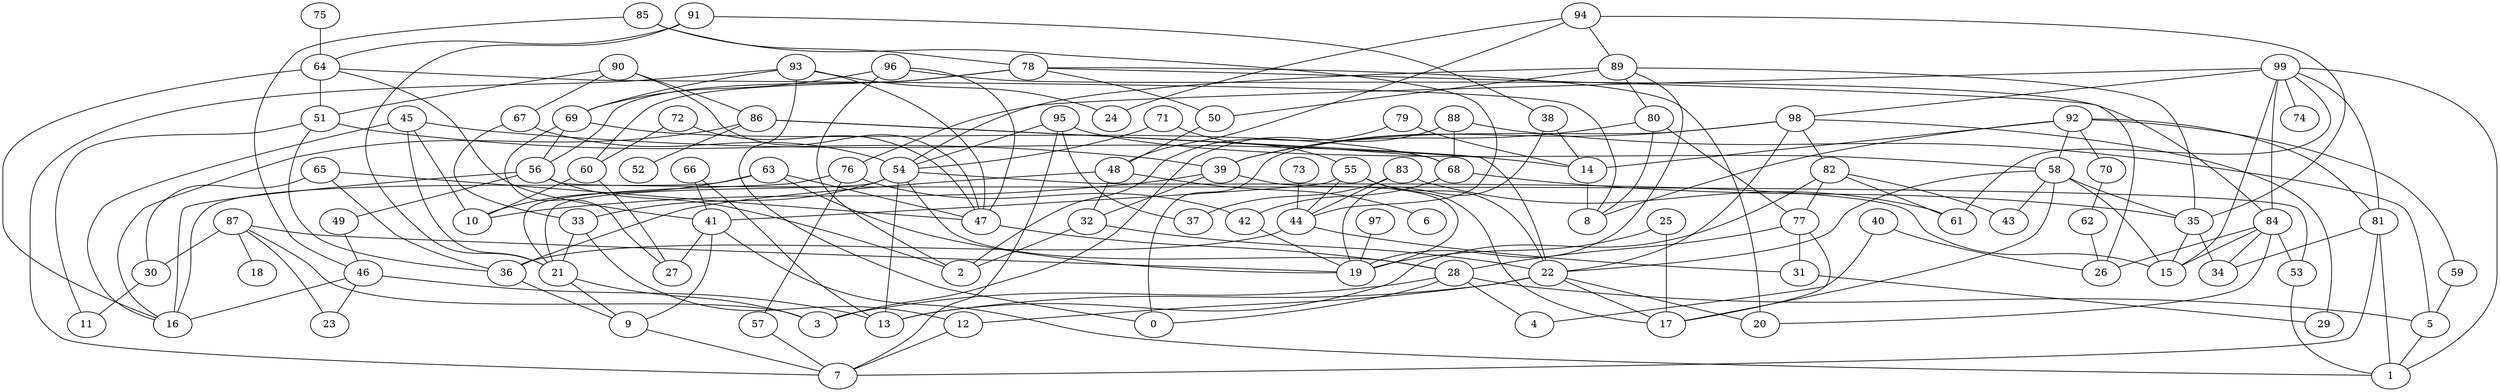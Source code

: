 /* Created by igraph 0.7.0 */
graph {
  0;
  1;
  2;
  3;
  4;
  5;
  6;
  7;
  8;
  9;
  10;
  11;
  12;
  13;
  14;
  15;
  16;
  17;
  18;
  19;
  20;
  21;
  22;
  23;
  24;
  25;
  26;
  27;
  28;
  29;
  30;
  31;
  32;
  33;
  34;
  35;
  36;
  37;
  38;
  39;
  40;
  41;
  42;
  43;
  44;
  45;
  46;
  47;
  48;
  49;
  50;
  51;
  52;
  53;
  54;
  55;
  56;
  57;
  58;
  59;
  60;
  61;
  62;
  63;
  64;
  65;
  66;
  67;
  68;
  69;
  70;
  71;
  72;
  73;
  74;
  75;
  76;
  77;
  78;
  79;
  80;
  81;
  82;
  83;
  84;
  85;
  86;
  87;
  88;
  89;
  90;
  91;
  92;
  93;
  94;
  95;
  96;
  97;
  98;
  99;

  28 -- 0;
  93 -- 0;
  98 -- 0;
  5 -- 1;
  41 -- 1;
  53 -- 1;
  81 -- 1;
  99 -- 1;
  32 -- 2;
  56 -- 2;
  79 -- 2;
  96 -- 2;
  21 -- 3;
  28 -- 3;
  87 -- 3;
  88 -- 3;
  28 -- 4;
  40 -- 4;
  28 -- 5;
  59 -- 5;
  88 -- 5;
  48 -- 6;
  9 -- 7;
  12 -- 7;
  57 -- 7;
  81 -- 7;
  93 -- 7;
  95 -- 7;
  14 -- 8;
  64 -- 8;
  80 -- 8;
  92 -- 8;
  21 -- 9;
  36 -- 9;
  41 -- 9;
  39 -- 10;
  45 -- 10;
  60 -- 10;
  63 -- 10;
  30 -- 11;
  51 -- 11;
  22 -- 12;
  33 -- 12;
  22 -- 13;
  46 -- 13;
  54 -- 13;
  66 -- 13;
  82 -- 13;
  38 -- 14;
  45 -- 14;
  79 -- 14;
  92 -- 14;
  35 -- 15;
  54 -- 15;
  58 -- 15;
  84 -- 15;
  99 -- 15;
  45 -- 16;
  46 -- 16;
  56 -- 16;
  63 -- 16;
  64 -- 16;
  86 -- 16;
  22 -- 17;
  25 -- 17;
  55 -- 17;
  58 -- 17;
  77 -- 17;
  87 -- 18;
  25 -- 19;
  38 -- 19;
  39 -- 19;
  42 -- 19;
  63 -- 19;
  87 -- 19;
  89 -- 19;
  97 -- 19;
  22 -- 20;
  78 -- 20;
  84 -- 20;
  33 -- 21;
  45 -- 21;
  54 -- 21;
  76 -- 21;
  91 -- 21;
  32 -- 22;
  55 -- 22;
  58 -- 22;
  86 -- 22;
  98 -- 22;
  46 -- 23;
  87 -- 23;
  93 -- 24;
  94 -- 24;
  40 -- 26;
  62 -- 26;
  78 -- 26;
  84 -- 26;
  41 -- 27;
  60 -- 27;
  69 -- 27;
  47 -- 28;
  54 -- 28;
  77 -- 28;
  31 -- 29;
  98 -- 29;
  65 -- 30;
  87 -- 30;
  44 -- 31;
  77 -- 31;
  39 -- 32;
  48 -- 32;
  54 -- 33;
  67 -- 33;
  35 -- 34;
  81 -- 34;
  84 -- 34;
  58 -- 35;
  68 -- 35;
  89 -- 35;
  94 -- 35;
  44 -- 36;
  48 -- 36;
  51 -- 36;
  65 -- 36;
  83 -- 37;
  95 -- 37;
  91 -- 38;
  51 -- 39;
  80 -- 39;
  98 -- 39;
  55 -- 41;
  64 -- 41;
  66 -- 41;
  68 -- 42;
  76 -- 42;
  58 -- 43;
  82 -- 43;
  55 -- 44;
  73 -- 44;
  83 -- 44;
  85 -- 44;
  49 -- 46;
  85 -- 46;
  63 -- 47;
  65 -- 47;
  72 -- 47;
  90 -- 47;
  93 -- 47;
  96 -- 47;
  50 -- 48;
  94 -- 48;
  56 -- 49;
  78 -- 50;
  89 -- 50;
  64 -- 51;
  90 -- 51;
  86 -- 52;
  56 -- 53;
  84 -- 53;
  67 -- 54;
  71 -- 54;
  89 -- 54;
  95 -- 54;
  71 -- 55;
  69 -- 56;
  78 -- 56;
  76 -- 57;
  92 -- 58;
  95 -- 58;
  92 -- 59;
  72 -- 60;
  78 -- 60;
  82 -- 61;
  83 -- 61;
  99 -- 61;
  70 -- 62;
  75 -- 64;
  91 -- 64;
  90 -- 67;
  69 -- 68;
  86 -- 68;
  88 -- 68;
  93 -- 69;
  96 -- 69;
  92 -- 70;
  99 -- 74;
  99 -- 76;
  80 -- 77;
  82 -- 77;
  85 -- 78;
  89 -- 80;
  92 -- 81;
  99 -- 81;
  98 -- 82;
  96 -- 84;
  99 -- 84;
  90 -- 86;
  94 -- 89;
  99 -- 98;
}

